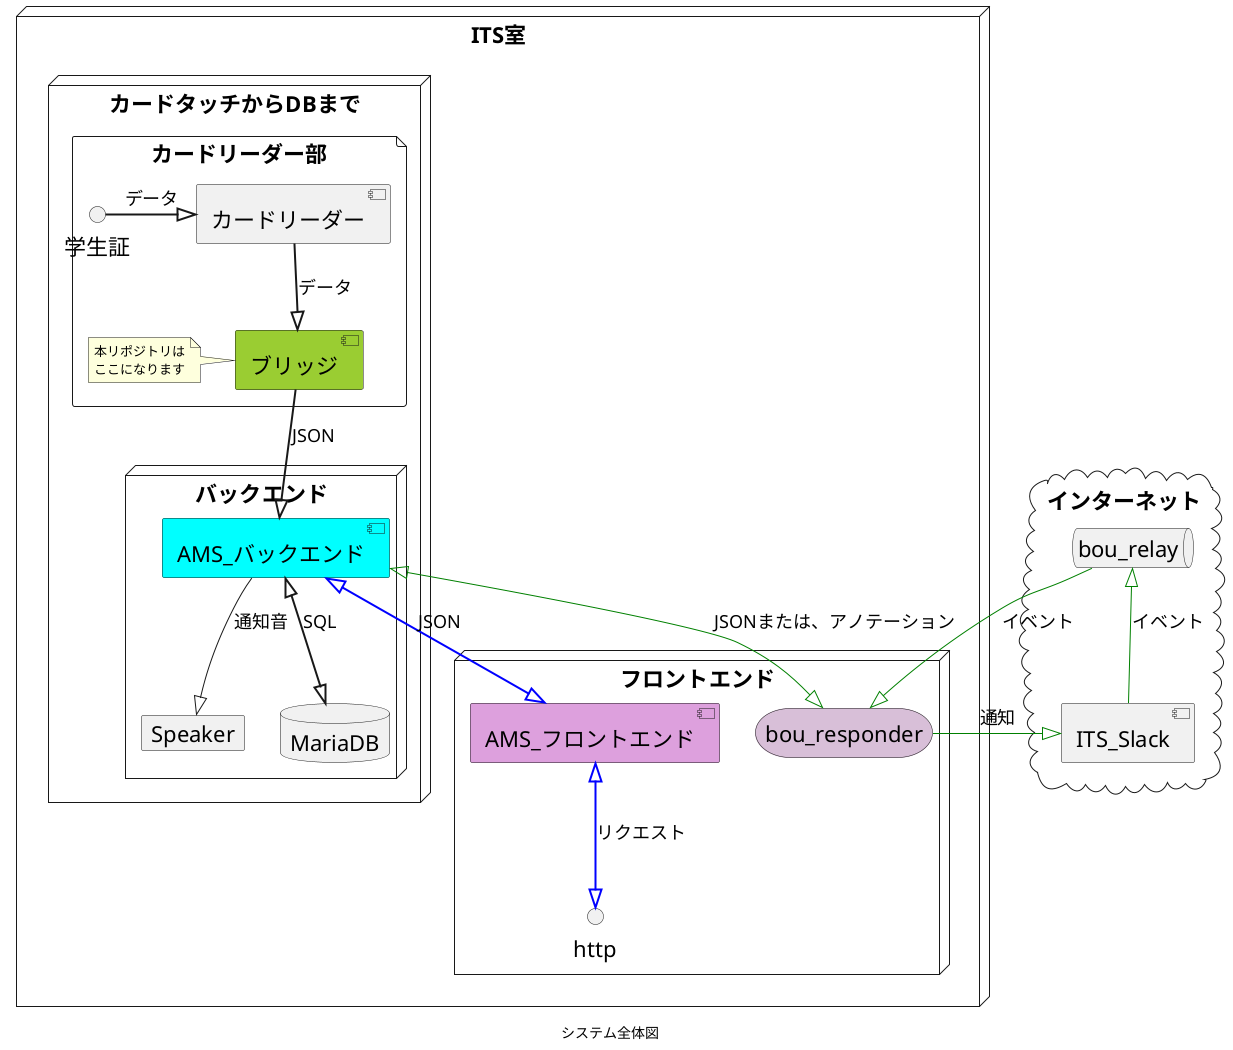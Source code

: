 @startuml AMS_MAP

skinparam DefaultFontName メイリオ
skinparam DefaultFontSize 22
skinparam ArrowFontSize 18
skinparam NoteFontSize 13

caption システム全体図

node ITS室{
    node カードタッチからDBまで {
        file カードリーダー部{
            interface 学生証
            [カードリーダー]
            [ブリッジ] #YellowGreen
            note left: 本リポジトリは\nここになります
        }
        node バックエンド {
            [AMS_バックエンド] #Aqua
            database MariaDB
            card Speaker
        }
    }

    node フロントエンド {
        [AMS_フロントエンド] #plum
        storage bou_responder #Thistle
        interface http
    }
}
cloud インターネット {
    [ITS_Slack]
    queue bou_relay
}

' レイアウト調整
ITS室 -[hidden]right-> インターネット
MariaDB -[hidden]left-> Speaker
[ITS_Slack] -[hidden]up-> bou_relay

' カードリーダー&バックエンド部
学生証 =^ [カードリーダー]: データ
[カードリーダー] ==^ [ブリッジ]: データ
[ブリッジ] ==^ [AMS_バックエンド]: JSON
[AMS_バックエンド] ^==^ MariaDB: SQL
[AMS_バックエンド] --^ Speaker: 通知音

' フロンドエンド部
[AMS_バックエンド] ^=[#blue]=^ [AMS_フロントエンド]: JSON
[AMS_バックエンド] ^-[#green]-^ [bou_responder]: JSONまたは、アノテーション
[AMS_フロントエンド] ^=[#blue]=^ http : リクエスト

' インターネット部
[bou_responder] -[#green]-^ [ITS_Slack]: 通知
[ITS_Slack] -[#green]-^ [bou_relay]: イベント
[bou_relay] -[#green]-^ [bou_responder]: イベント

@enduml
